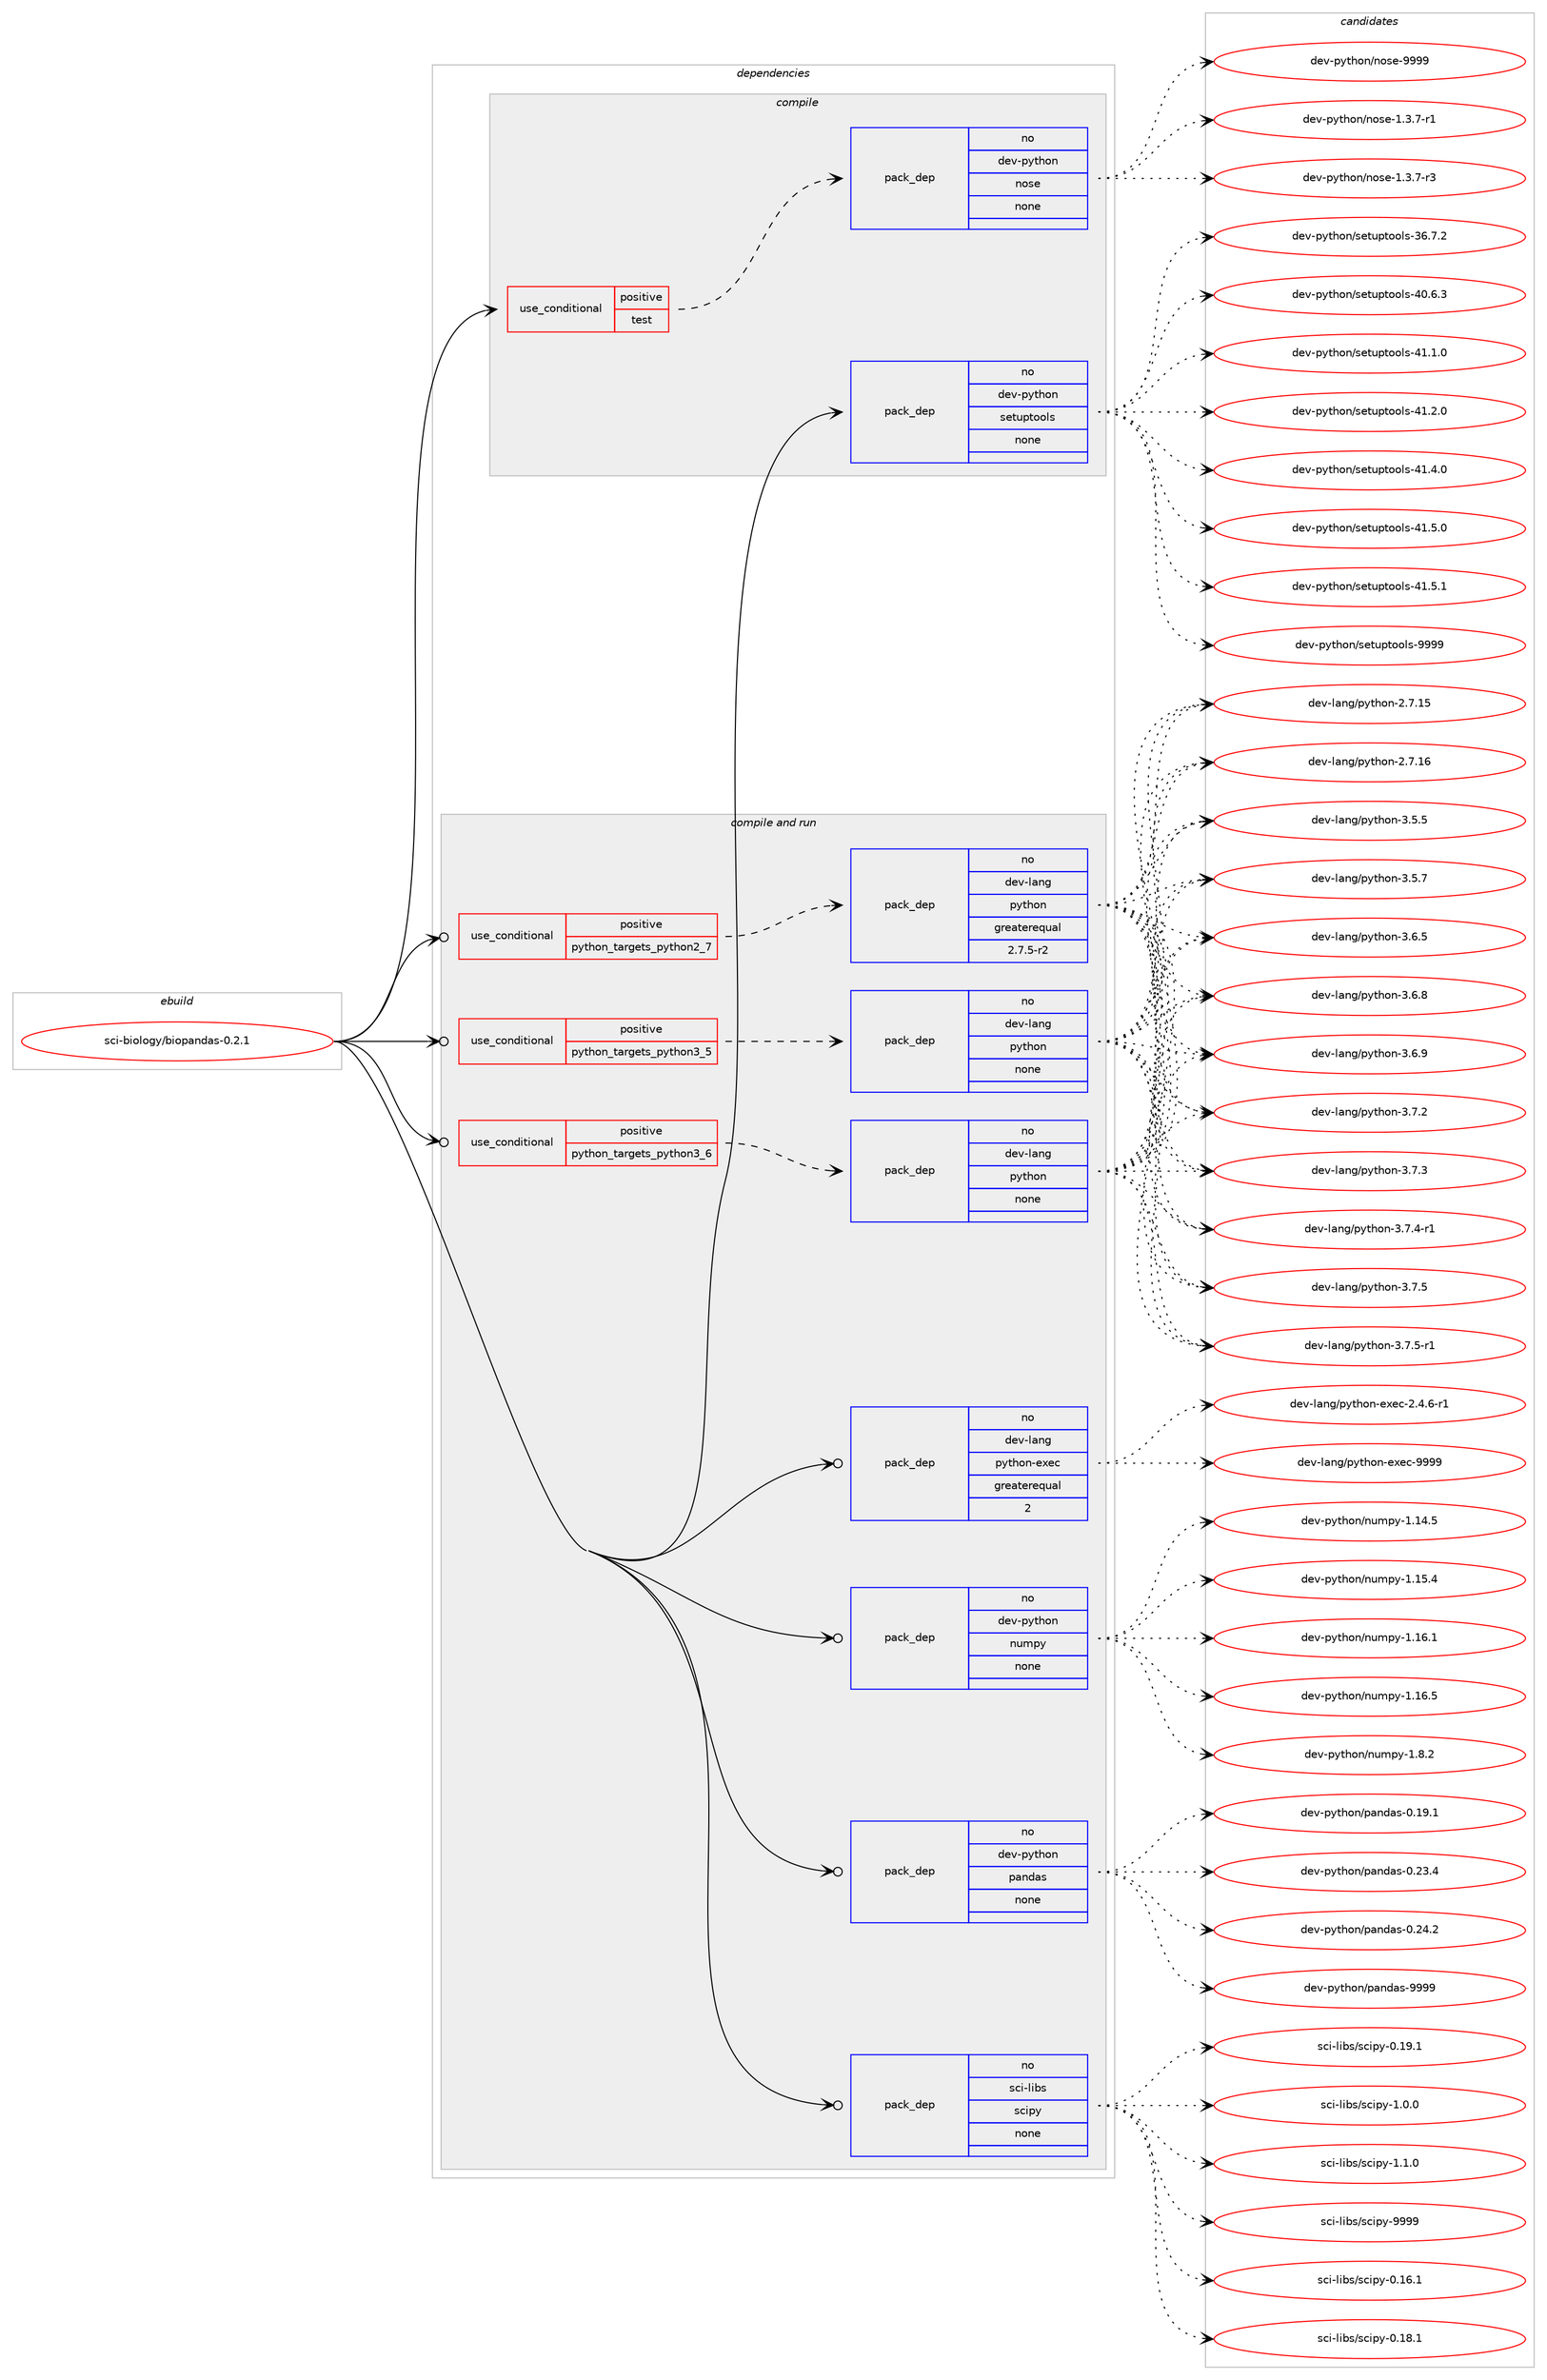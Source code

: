 digraph prolog {

# *************
# Graph options
# *************

newrank=true;
concentrate=true;
compound=true;
graph [rankdir=LR,fontname=Helvetica,fontsize=10,ranksep=1.5];#, ranksep=2.5, nodesep=0.2];
edge  [arrowhead=vee];
node  [fontname=Helvetica,fontsize=10];

# **********
# The ebuild
# **********

subgraph cluster_leftcol {
color=gray;
rank=same;
label=<<i>ebuild</i>>;
id [label="sci-biology/biopandas-0.2.1", color=red, width=4, href="../sci-biology/biopandas-0.2.1.svg"];
}

# ****************
# The dependencies
# ****************

subgraph cluster_midcol {
color=gray;
label=<<i>dependencies</i>>;
subgraph cluster_compile {
fillcolor="#eeeeee";
style=filled;
label=<<i>compile</i>>;
subgraph cond206633 {
dependency849684 [label=<<TABLE BORDER="0" CELLBORDER="1" CELLSPACING="0" CELLPADDING="4"><TR><TD ROWSPAN="3" CELLPADDING="10">use_conditional</TD></TR><TR><TD>positive</TD></TR><TR><TD>test</TD></TR></TABLE>>, shape=none, color=red];
subgraph pack628088 {
dependency849685 [label=<<TABLE BORDER="0" CELLBORDER="1" CELLSPACING="0" CELLPADDING="4" WIDTH="220"><TR><TD ROWSPAN="6" CELLPADDING="30">pack_dep</TD></TR><TR><TD WIDTH="110">no</TD></TR><TR><TD>dev-python</TD></TR><TR><TD>nose</TD></TR><TR><TD>none</TD></TR><TR><TD></TD></TR></TABLE>>, shape=none, color=blue];
}
dependency849684:e -> dependency849685:w [weight=20,style="dashed",arrowhead="vee"];
}
id:e -> dependency849684:w [weight=20,style="solid",arrowhead="vee"];
subgraph pack628089 {
dependency849686 [label=<<TABLE BORDER="0" CELLBORDER="1" CELLSPACING="0" CELLPADDING="4" WIDTH="220"><TR><TD ROWSPAN="6" CELLPADDING="30">pack_dep</TD></TR><TR><TD WIDTH="110">no</TD></TR><TR><TD>dev-python</TD></TR><TR><TD>setuptools</TD></TR><TR><TD>none</TD></TR><TR><TD></TD></TR></TABLE>>, shape=none, color=blue];
}
id:e -> dependency849686:w [weight=20,style="solid",arrowhead="vee"];
}
subgraph cluster_compileandrun {
fillcolor="#eeeeee";
style=filled;
label=<<i>compile and run</i>>;
subgraph cond206634 {
dependency849687 [label=<<TABLE BORDER="0" CELLBORDER="1" CELLSPACING="0" CELLPADDING="4"><TR><TD ROWSPAN="3" CELLPADDING="10">use_conditional</TD></TR><TR><TD>positive</TD></TR><TR><TD>python_targets_python2_7</TD></TR></TABLE>>, shape=none, color=red];
subgraph pack628090 {
dependency849688 [label=<<TABLE BORDER="0" CELLBORDER="1" CELLSPACING="0" CELLPADDING="4" WIDTH="220"><TR><TD ROWSPAN="6" CELLPADDING="30">pack_dep</TD></TR><TR><TD WIDTH="110">no</TD></TR><TR><TD>dev-lang</TD></TR><TR><TD>python</TD></TR><TR><TD>greaterequal</TD></TR><TR><TD>2.7.5-r2</TD></TR></TABLE>>, shape=none, color=blue];
}
dependency849687:e -> dependency849688:w [weight=20,style="dashed",arrowhead="vee"];
}
id:e -> dependency849687:w [weight=20,style="solid",arrowhead="odotvee"];
subgraph cond206635 {
dependency849689 [label=<<TABLE BORDER="0" CELLBORDER="1" CELLSPACING="0" CELLPADDING="4"><TR><TD ROWSPAN="3" CELLPADDING="10">use_conditional</TD></TR><TR><TD>positive</TD></TR><TR><TD>python_targets_python3_5</TD></TR></TABLE>>, shape=none, color=red];
subgraph pack628091 {
dependency849690 [label=<<TABLE BORDER="0" CELLBORDER="1" CELLSPACING="0" CELLPADDING="4" WIDTH="220"><TR><TD ROWSPAN="6" CELLPADDING="30">pack_dep</TD></TR><TR><TD WIDTH="110">no</TD></TR><TR><TD>dev-lang</TD></TR><TR><TD>python</TD></TR><TR><TD>none</TD></TR><TR><TD></TD></TR></TABLE>>, shape=none, color=blue];
}
dependency849689:e -> dependency849690:w [weight=20,style="dashed",arrowhead="vee"];
}
id:e -> dependency849689:w [weight=20,style="solid",arrowhead="odotvee"];
subgraph cond206636 {
dependency849691 [label=<<TABLE BORDER="0" CELLBORDER="1" CELLSPACING="0" CELLPADDING="4"><TR><TD ROWSPAN="3" CELLPADDING="10">use_conditional</TD></TR><TR><TD>positive</TD></TR><TR><TD>python_targets_python3_6</TD></TR></TABLE>>, shape=none, color=red];
subgraph pack628092 {
dependency849692 [label=<<TABLE BORDER="0" CELLBORDER="1" CELLSPACING="0" CELLPADDING="4" WIDTH="220"><TR><TD ROWSPAN="6" CELLPADDING="30">pack_dep</TD></TR><TR><TD WIDTH="110">no</TD></TR><TR><TD>dev-lang</TD></TR><TR><TD>python</TD></TR><TR><TD>none</TD></TR><TR><TD></TD></TR></TABLE>>, shape=none, color=blue];
}
dependency849691:e -> dependency849692:w [weight=20,style="dashed",arrowhead="vee"];
}
id:e -> dependency849691:w [weight=20,style="solid",arrowhead="odotvee"];
subgraph pack628093 {
dependency849693 [label=<<TABLE BORDER="0" CELLBORDER="1" CELLSPACING="0" CELLPADDING="4" WIDTH="220"><TR><TD ROWSPAN="6" CELLPADDING="30">pack_dep</TD></TR><TR><TD WIDTH="110">no</TD></TR><TR><TD>dev-lang</TD></TR><TR><TD>python-exec</TD></TR><TR><TD>greaterequal</TD></TR><TR><TD>2</TD></TR></TABLE>>, shape=none, color=blue];
}
id:e -> dependency849693:w [weight=20,style="solid",arrowhead="odotvee"];
subgraph pack628094 {
dependency849694 [label=<<TABLE BORDER="0" CELLBORDER="1" CELLSPACING="0" CELLPADDING="4" WIDTH="220"><TR><TD ROWSPAN="6" CELLPADDING="30">pack_dep</TD></TR><TR><TD WIDTH="110">no</TD></TR><TR><TD>dev-python</TD></TR><TR><TD>numpy</TD></TR><TR><TD>none</TD></TR><TR><TD></TD></TR></TABLE>>, shape=none, color=blue];
}
id:e -> dependency849694:w [weight=20,style="solid",arrowhead="odotvee"];
subgraph pack628095 {
dependency849695 [label=<<TABLE BORDER="0" CELLBORDER="1" CELLSPACING="0" CELLPADDING="4" WIDTH="220"><TR><TD ROWSPAN="6" CELLPADDING="30">pack_dep</TD></TR><TR><TD WIDTH="110">no</TD></TR><TR><TD>dev-python</TD></TR><TR><TD>pandas</TD></TR><TR><TD>none</TD></TR><TR><TD></TD></TR></TABLE>>, shape=none, color=blue];
}
id:e -> dependency849695:w [weight=20,style="solid",arrowhead="odotvee"];
subgraph pack628096 {
dependency849696 [label=<<TABLE BORDER="0" CELLBORDER="1" CELLSPACING="0" CELLPADDING="4" WIDTH="220"><TR><TD ROWSPAN="6" CELLPADDING="30">pack_dep</TD></TR><TR><TD WIDTH="110">no</TD></TR><TR><TD>sci-libs</TD></TR><TR><TD>scipy</TD></TR><TR><TD>none</TD></TR><TR><TD></TD></TR></TABLE>>, shape=none, color=blue];
}
id:e -> dependency849696:w [weight=20,style="solid",arrowhead="odotvee"];
}
subgraph cluster_run {
fillcolor="#eeeeee";
style=filled;
label=<<i>run</i>>;
}
}

# **************
# The candidates
# **************

subgraph cluster_choices {
rank=same;
color=gray;
label=<<i>candidates</i>>;

subgraph choice628088 {
color=black;
nodesep=1;
choice10010111845112121116104111110471101111151014549465146554511449 [label="dev-python/nose-1.3.7-r1", color=red, width=4,href="../dev-python/nose-1.3.7-r1.svg"];
choice10010111845112121116104111110471101111151014549465146554511451 [label="dev-python/nose-1.3.7-r3", color=red, width=4,href="../dev-python/nose-1.3.7-r3.svg"];
choice10010111845112121116104111110471101111151014557575757 [label="dev-python/nose-9999", color=red, width=4,href="../dev-python/nose-9999.svg"];
dependency849685:e -> choice10010111845112121116104111110471101111151014549465146554511449:w [style=dotted,weight="100"];
dependency849685:e -> choice10010111845112121116104111110471101111151014549465146554511451:w [style=dotted,weight="100"];
dependency849685:e -> choice10010111845112121116104111110471101111151014557575757:w [style=dotted,weight="100"];
}
subgraph choice628089 {
color=black;
nodesep=1;
choice100101118451121211161041111104711510111611711211611111110811545515446554650 [label="dev-python/setuptools-36.7.2", color=red, width=4,href="../dev-python/setuptools-36.7.2.svg"];
choice100101118451121211161041111104711510111611711211611111110811545524846544651 [label="dev-python/setuptools-40.6.3", color=red, width=4,href="../dev-python/setuptools-40.6.3.svg"];
choice100101118451121211161041111104711510111611711211611111110811545524946494648 [label="dev-python/setuptools-41.1.0", color=red, width=4,href="../dev-python/setuptools-41.1.0.svg"];
choice100101118451121211161041111104711510111611711211611111110811545524946504648 [label="dev-python/setuptools-41.2.0", color=red, width=4,href="../dev-python/setuptools-41.2.0.svg"];
choice100101118451121211161041111104711510111611711211611111110811545524946524648 [label="dev-python/setuptools-41.4.0", color=red, width=4,href="../dev-python/setuptools-41.4.0.svg"];
choice100101118451121211161041111104711510111611711211611111110811545524946534648 [label="dev-python/setuptools-41.5.0", color=red, width=4,href="../dev-python/setuptools-41.5.0.svg"];
choice100101118451121211161041111104711510111611711211611111110811545524946534649 [label="dev-python/setuptools-41.5.1", color=red, width=4,href="../dev-python/setuptools-41.5.1.svg"];
choice10010111845112121116104111110471151011161171121161111111081154557575757 [label="dev-python/setuptools-9999", color=red, width=4,href="../dev-python/setuptools-9999.svg"];
dependency849686:e -> choice100101118451121211161041111104711510111611711211611111110811545515446554650:w [style=dotted,weight="100"];
dependency849686:e -> choice100101118451121211161041111104711510111611711211611111110811545524846544651:w [style=dotted,weight="100"];
dependency849686:e -> choice100101118451121211161041111104711510111611711211611111110811545524946494648:w [style=dotted,weight="100"];
dependency849686:e -> choice100101118451121211161041111104711510111611711211611111110811545524946504648:w [style=dotted,weight="100"];
dependency849686:e -> choice100101118451121211161041111104711510111611711211611111110811545524946524648:w [style=dotted,weight="100"];
dependency849686:e -> choice100101118451121211161041111104711510111611711211611111110811545524946534648:w [style=dotted,weight="100"];
dependency849686:e -> choice100101118451121211161041111104711510111611711211611111110811545524946534649:w [style=dotted,weight="100"];
dependency849686:e -> choice10010111845112121116104111110471151011161171121161111111081154557575757:w [style=dotted,weight="100"];
}
subgraph choice628090 {
color=black;
nodesep=1;
choice10010111845108971101034711212111610411111045504655464953 [label="dev-lang/python-2.7.15", color=red, width=4,href="../dev-lang/python-2.7.15.svg"];
choice10010111845108971101034711212111610411111045504655464954 [label="dev-lang/python-2.7.16", color=red, width=4,href="../dev-lang/python-2.7.16.svg"];
choice100101118451089711010347112121116104111110455146534653 [label="dev-lang/python-3.5.5", color=red, width=4,href="../dev-lang/python-3.5.5.svg"];
choice100101118451089711010347112121116104111110455146534655 [label="dev-lang/python-3.5.7", color=red, width=4,href="../dev-lang/python-3.5.7.svg"];
choice100101118451089711010347112121116104111110455146544653 [label="dev-lang/python-3.6.5", color=red, width=4,href="../dev-lang/python-3.6.5.svg"];
choice100101118451089711010347112121116104111110455146544656 [label="dev-lang/python-3.6.8", color=red, width=4,href="../dev-lang/python-3.6.8.svg"];
choice100101118451089711010347112121116104111110455146544657 [label="dev-lang/python-3.6.9", color=red, width=4,href="../dev-lang/python-3.6.9.svg"];
choice100101118451089711010347112121116104111110455146554650 [label="dev-lang/python-3.7.2", color=red, width=4,href="../dev-lang/python-3.7.2.svg"];
choice100101118451089711010347112121116104111110455146554651 [label="dev-lang/python-3.7.3", color=red, width=4,href="../dev-lang/python-3.7.3.svg"];
choice1001011184510897110103471121211161041111104551465546524511449 [label="dev-lang/python-3.7.4-r1", color=red, width=4,href="../dev-lang/python-3.7.4-r1.svg"];
choice100101118451089711010347112121116104111110455146554653 [label="dev-lang/python-3.7.5", color=red, width=4,href="../dev-lang/python-3.7.5.svg"];
choice1001011184510897110103471121211161041111104551465546534511449 [label="dev-lang/python-3.7.5-r1", color=red, width=4,href="../dev-lang/python-3.7.5-r1.svg"];
dependency849688:e -> choice10010111845108971101034711212111610411111045504655464953:w [style=dotted,weight="100"];
dependency849688:e -> choice10010111845108971101034711212111610411111045504655464954:w [style=dotted,weight="100"];
dependency849688:e -> choice100101118451089711010347112121116104111110455146534653:w [style=dotted,weight="100"];
dependency849688:e -> choice100101118451089711010347112121116104111110455146534655:w [style=dotted,weight="100"];
dependency849688:e -> choice100101118451089711010347112121116104111110455146544653:w [style=dotted,weight="100"];
dependency849688:e -> choice100101118451089711010347112121116104111110455146544656:w [style=dotted,weight="100"];
dependency849688:e -> choice100101118451089711010347112121116104111110455146544657:w [style=dotted,weight="100"];
dependency849688:e -> choice100101118451089711010347112121116104111110455146554650:w [style=dotted,weight="100"];
dependency849688:e -> choice100101118451089711010347112121116104111110455146554651:w [style=dotted,weight="100"];
dependency849688:e -> choice1001011184510897110103471121211161041111104551465546524511449:w [style=dotted,weight="100"];
dependency849688:e -> choice100101118451089711010347112121116104111110455146554653:w [style=dotted,weight="100"];
dependency849688:e -> choice1001011184510897110103471121211161041111104551465546534511449:w [style=dotted,weight="100"];
}
subgraph choice628091 {
color=black;
nodesep=1;
choice10010111845108971101034711212111610411111045504655464953 [label="dev-lang/python-2.7.15", color=red, width=4,href="../dev-lang/python-2.7.15.svg"];
choice10010111845108971101034711212111610411111045504655464954 [label="dev-lang/python-2.7.16", color=red, width=4,href="../dev-lang/python-2.7.16.svg"];
choice100101118451089711010347112121116104111110455146534653 [label="dev-lang/python-3.5.5", color=red, width=4,href="../dev-lang/python-3.5.5.svg"];
choice100101118451089711010347112121116104111110455146534655 [label="dev-lang/python-3.5.7", color=red, width=4,href="../dev-lang/python-3.5.7.svg"];
choice100101118451089711010347112121116104111110455146544653 [label="dev-lang/python-3.6.5", color=red, width=4,href="../dev-lang/python-3.6.5.svg"];
choice100101118451089711010347112121116104111110455146544656 [label="dev-lang/python-3.6.8", color=red, width=4,href="../dev-lang/python-3.6.8.svg"];
choice100101118451089711010347112121116104111110455146544657 [label="dev-lang/python-3.6.9", color=red, width=4,href="../dev-lang/python-3.6.9.svg"];
choice100101118451089711010347112121116104111110455146554650 [label="dev-lang/python-3.7.2", color=red, width=4,href="../dev-lang/python-3.7.2.svg"];
choice100101118451089711010347112121116104111110455146554651 [label="dev-lang/python-3.7.3", color=red, width=4,href="../dev-lang/python-3.7.3.svg"];
choice1001011184510897110103471121211161041111104551465546524511449 [label="dev-lang/python-3.7.4-r1", color=red, width=4,href="../dev-lang/python-3.7.4-r1.svg"];
choice100101118451089711010347112121116104111110455146554653 [label="dev-lang/python-3.7.5", color=red, width=4,href="../dev-lang/python-3.7.5.svg"];
choice1001011184510897110103471121211161041111104551465546534511449 [label="dev-lang/python-3.7.5-r1", color=red, width=4,href="../dev-lang/python-3.7.5-r1.svg"];
dependency849690:e -> choice10010111845108971101034711212111610411111045504655464953:w [style=dotted,weight="100"];
dependency849690:e -> choice10010111845108971101034711212111610411111045504655464954:w [style=dotted,weight="100"];
dependency849690:e -> choice100101118451089711010347112121116104111110455146534653:w [style=dotted,weight="100"];
dependency849690:e -> choice100101118451089711010347112121116104111110455146534655:w [style=dotted,weight="100"];
dependency849690:e -> choice100101118451089711010347112121116104111110455146544653:w [style=dotted,weight="100"];
dependency849690:e -> choice100101118451089711010347112121116104111110455146544656:w [style=dotted,weight="100"];
dependency849690:e -> choice100101118451089711010347112121116104111110455146544657:w [style=dotted,weight="100"];
dependency849690:e -> choice100101118451089711010347112121116104111110455146554650:w [style=dotted,weight="100"];
dependency849690:e -> choice100101118451089711010347112121116104111110455146554651:w [style=dotted,weight="100"];
dependency849690:e -> choice1001011184510897110103471121211161041111104551465546524511449:w [style=dotted,weight="100"];
dependency849690:e -> choice100101118451089711010347112121116104111110455146554653:w [style=dotted,weight="100"];
dependency849690:e -> choice1001011184510897110103471121211161041111104551465546534511449:w [style=dotted,weight="100"];
}
subgraph choice628092 {
color=black;
nodesep=1;
choice10010111845108971101034711212111610411111045504655464953 [label="dev-lang/python-2.7.15", color=red, width=4,href="../dev-lang/python-2.7.15.svg"];
choice10010111845108971101034711212111610411111045504655464954 [label="dev-lang/python-2.7.16", color=red, width=4,href="../dev-lang/python-2.7.16.svg"];
choice100101118451089711010347112121116104111110455146534653 [label="dev-lang/python-3.5.5", color=red, width=4,href="../dev-lang/python-3.5.5.svg"];
choice100101118451089711010347112121116104111110455146534655 [label="dev-lang/python-3.5.7", color=red, width=4,href="../dev-lang/python-3.5.7.svg"];
choice100101118451089711010347112121116104111110455146544653 [label="dev-lang/python-3.6.5", color=red, width=4,href="../dev-lang/python-3.6.5.svg"];
choice100101118451089711010347112121116104111110455146544656 [label="dev-lang/python-3.6.8", color=red, width=4,href="../dev-lang/python-3.6.8.svg"];
choice100101118451089711010347112121116104111110455146544657 [label="dev-lang/python-3.6.9", color=red, width=4,href="../dev-lang/python-3.6.9.svg"];
choice100101118451089711010347112121116104111110455146554650 [label="dev-lang/python-3.7.2", color=red, width=4,href="../dev-lang/python-3.7.2.svg"];
choice100101118451089711010347112121116104111110455146554651 [label="dev-lang/python-3.7.3", color=red, width=4,href="../dev-lang/python-3.7.3.svg"];
choice1001011184510897110103471121211161041111104551465546524511449 [label="dev-lang/python-3.7.4-r1", color=red, width=4,href="../dev-lang/python-3.7.4-r1.svg"];
choice100101118451089711010347112121116104111110455146554653 [label="dev-lang/python-3.7.5", color=red, width=4,href="../dev-lang/python-3.7.5.svg"];
choice1001011184510897110103471121211161041111104551465546534511449 [label="dev-lang/python-3.7.5-r1", color=red, width=4,href="../dev-lang/python-3.7.5-r1.svg"];
dependency849692:e -> choice10010111845108971101034711212111610411111045504655464953:w [style=dotted,weight="100"];
dependency849692:e -> choice10010111845108971101034711212111610411111045504655464954:w [style=dotted,weight="100"];
dependency849692:e -> choice100101118451089711010347112121116104111110455146534653:w [style=dotted,weight="100"];
dependency849692:e -> choice100101118451089711010347112121116104111110455146534655:w [style=dotted,weight="100"];
dependency849692:e -> choice100101118451089711010347112121116104111110455146544653:w [style=dotted,weight="100"];
dependency849692:e -> choice100101118451089711010347112121116104111110455146544656:w [style=dotted,weight="100"];
dependency849692:e -> choice100101118451089711010347112121116104111110455146544657:w [style=dotted,weight="100"];
dependency849692:e -> choice100101118451089711010347112121116104111110455146554650:w [style=dotted,weight="100"];
dependency849692:e -> choice100101118451089711010347112121116104111110455146554651:w [style=dotted,weight="100"];
dependency849692:e -> choice1001011184510897110103471121211161041111104551465546524511449:w [style=dotted,weight="100"];
dependency849692:e -> choice100101118451089711010347112121116104111110455146554653:w [style=dotted,weight="100"];
dependency849692:e -> choice1001011184510897110103471121211161041111104551465546534511449:w [style=dotted,weight="100"];
}
subgraph choice628093 {
color=black;
nodesep=1;
choice10010111845108971101034711212111610411111045101120101994550465246544511449 [label="dev-lang/python-exec-2.4.6-r1", color=red, width=4,href="../dev-lang/python-exec-2.4.6-r1.svg"];
choice10010111845108971101034711212111610411111045101120101994557575757 [label="dev-lang/python-exec-9999", color=red, width=4,href="../dev-lang/python-exec-9999.svg"];
dependency849693:e -> choice10010111845108971101034711212111610411111045101120101994550465246544511449:w [style=dotted,weight="100"];
dependency849693:e -> choice10010111845108971101034711212111610411111045101120101994557575757:w [style=dotted,weight="100"];
}
subgraph choice628094 {
color=black;
nodesep=1;
choice100101118451121211161041111104711011710911212145494649524653 [label="dev-python/numpy-1.14.5", color=red, width=4,href="../dev-python/numpy-1.14.5.svg"];
choice100101118451121211161041111104711011710911212145494649534652 [label="dev-python/numpy-1.15.4", color=red, width=4,href="../dev-python/numpy-1.15.4.svg"];
choice100101118451121211161041111104711011710911212145494649544649 [label="dev-python/numpy-1.16.1", color=red, width=4,href="../dev-python/numpy-1.16.1.svg"];
choice100101118451121211161041111104711011710911212145494649544653 [label="dev-python/numpy-1.16.5", color=red, width=4,href="../dev-python/numpy-1.16.5.svg"];
choice1001011184511212111610411111047110117109112121454946564650 [label="dev-python/numpy-1.8.2", color=red, width=4,href="../dev-python/numpy-1.8.2.svg"];
dependency849694:e -> choice100101118451121211161041111104711011710911212145494649524653:w [style=dotted,weight="100"];
dependency849694:e -> choice100101118451121211161041111104711011710911212145494649534652:w [style=dotted,weight="100"];
dependency849694:e -> choice100101118451121211161041111104711011710911212145494649544649:w [style=dotted,weight="100"];
dependency849694:e -> choice100101118451121211161041111104711011710911212145494649544653:w [style=dotted,weight="100"];
dependency849694:e -> choice1001011184511212111610411111047110117109112121454946564650:w [style=dotted,weight="100"];
}
subgraph choice628095 {
color=black;
nodesep=1;
choice1001011184511212111610411111047112971101009711545484649574649 [label="dev-python/pandas-0.19.1", color=red, width=4,href="../dev-python/pandas-0.19.1.svg"];
choice1001011184511212111610411111047112971101009711545484650514652 [label="dev-python/pandas-0.23.4", color=red, width=4,href="../dev-python/pandas-0.23.4.svg"];
choice1001011184511212111610411111047112971101009711545484650524650 [label="dev-python/pandas-0.24.2", color=red, width=4,href="../dev-python/pandas-0.24.2.svg"];
choice100101118451121211161041111104711297110100971154557575757 [label="dev-python/pandas-9999", color=red, width=4,href="../dev-python/pandas-9999.svg"];
dependency849695:e -> choice1001011184511212111610411111047112971101009711545484649574649:w [style=dotted,weight="100"];
dependency849695:e -> choice1001011184511212111610411111047112971101009711545484650514652:w [style=dotted,weight="100"];
dependency849695:e -> choice1001011184511212111610411111047112971101009711545484650524650:w [style=dotted,weight="100"];
dependency849695:e -> choice100101118451121211161041111104711297110100971154557575757:w [style=dotted,weight="100"];
}
subgraph choice628096 {
color=black;
nodesep=1;
choice115991054510810598115471159910511212145484649544649 [label="sci-libs/scipy-0.16.1", color=red, width=4,href="../sci-libs/scipy-0.16.1.svg"];
choice115991054510810598115471159910511212145484649564649 [label="sci-libs/scipy-0.18.1", color=red, width=4,href="../sci-libs/scipy-0.18.1.svg"];
choice115991054510810598115471159910511212145484649574649 [label="sci-libs/scipy-0.19.1", color=red, width=4,href="../sci-libs/scipy-0.19.1.svg"];
choice1159910545108105981154711599105112121454946484648 [label="sci-libs/scipy-1.0.0", color=red, width=4,href="../sci-libs/scipy-1.0.0.svg"];
choice1159910545108105981154711599105112121454946494648 [label="sci-libs/scipy-1.1.0", color=red, width=4,href="../sci-libs/scipy-1.1.0.svg"];
choice11599105451081059811547115991051121214557575757 [label="sci-libs/scipy-9999", color=red, width=4,href="../sci-libs/scipy-9999.svg"];
dependency849696:e -> choice115991054510810598115471159910511212145484649544649:w [style=dotted,weight="100"];
dependency849696:e -> choice115991054510810598115471159910511212145484649564649:w [style=dotted,weight="100"];
dependency849696:e -> choice115991054510810598115471159910511212145484649574649:w [style=dotted,weight="100"];
dependency849696:e -> choice1159910545108105981154711599105112121454946484648:w [style=dotted,weight="100"];
dependency849696:e -> choice1159910545108105981154711599105112121454946494648:w [style=dotted,weight="100"];
dependency849696:e -> choice11599105451081059811547115991051121214557575757:w [style=dotted,weight="100"];
}
}

}
